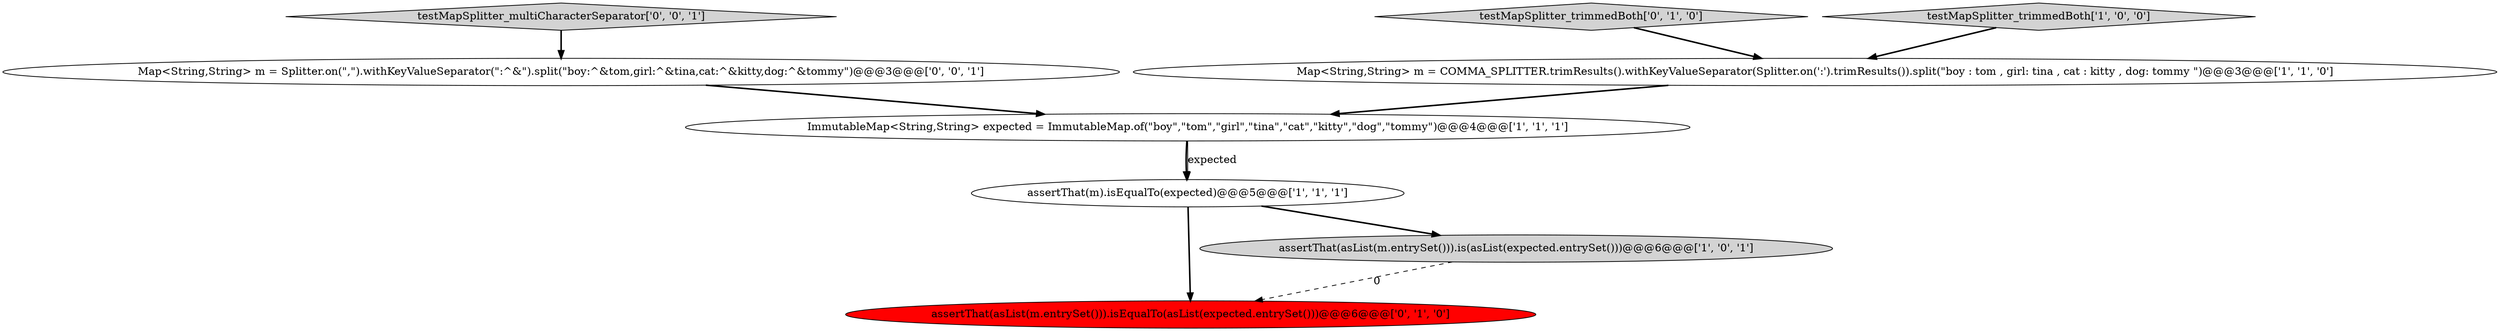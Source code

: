 digraph {
3 [style = filled, label = "assertThat(m).isEqualTo(expected)@@@5@@@['1', '1', '1']", fillcolor = white, shape = ellipse image = "AAA0AAABBB1BBB"];
7 [style = filled, label = "testMapSplitter_multiCharacterSeparator['0', '0', '1']", fillcolor = lightgray, shape = diamond image = "AAA0AAABBB3BBB"];
8 [style = filled, label = "Map<String,String> m = Splitter.on(\",\").withKeyValueSeparator(\":^&\").split(\"boy:^&tom,girl:^&tina,cat:^&kitty,dog:^&tommy\")@@@3@@@['0', '0', '1']", fillcolor = white, shape = ellipse image = "AAA0AAABBB3BBB"];
5 [style = filled, label = "assertThat(asList(m.entrySet())).isEqualTo(asList(expected.entrySet()))@@@6@@@['0', '1', '0']", fillcolor = red, shape = ellipse image = "AAA1AAABBB2BBB"];
6 [style = filled, label = "testMapSplitter_trimmedBoth['0', '1', '0']", fillcolor = lightgray, shape = diamond image = "AAA0AAABBB2BBB"];
2 [style = filled, label = "testMapSplitter_trimmedBoth['1', '0', '0']", fillcolor = lightgray, shape = diamond image = "AAA0AAABBB1BBB"];
1 [style = filled, label = "assertThat(asList(m.entrySet())).is(asList(expected.entrySet()))@@@6@@@['1', '0', '1']", fillcolor = lightgray, shape = ellipse image = "AAA0AAABBB1BBB"];
0 [style = filled, label = "ImmutableMap<String,String> expected = ImmutableMap.of(\"boy\",\"tom\",\"girl\",\"tina\",\"cat\",\"kitty\",\"dog\",\"tommy\")@@@4@@@['1', '1', '1']", fillcolor = white, shape = ellipse image = "AAA0AAABBB1BBB"];
4 [style = filled, label = "Map<String,String> m = COMMA_SPLITTER.trimResults().withKeyValueSeparator(Splitter.on(':').trimResults()).split(\"boy : tom , girl: tina , cat : kitty , dog: tommy \")@@@3@@@['1', '1', '0']", fillcolor = white, shape = ellipse image = "AAA0AAABBB1BBB"];
8->0 [style = bold, label=""];
0->3 [style = bold, label=""];
6->4 [style = bold, label=""];
3->5 [style = bold, label=""];
1->5 [style = dashed, label="0"];
3->1 [style = bold, label=""];
7->8 [style = bold, label=""];
2->4 [style = bold, label=""];
0->3 [style = solid, label="expected"];
4->0 [style = bold, label=""];
}
